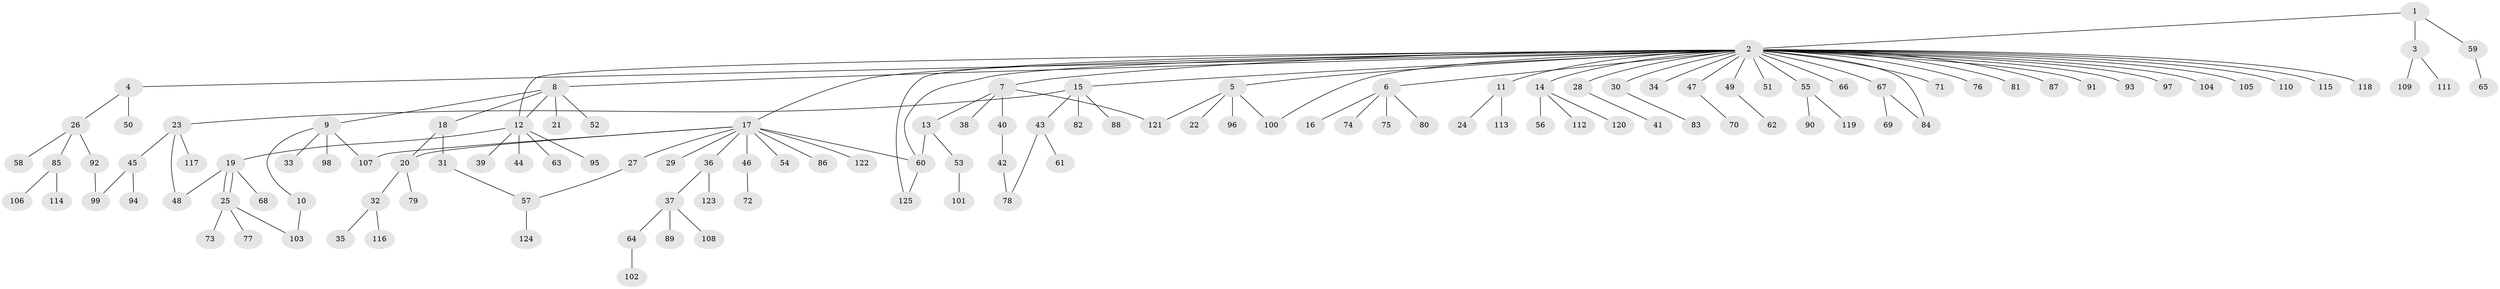 // coarse degree distribution, {4: 0.041666666666666664, 38: 0.010416666666666666, 3: 0.08333333333333333, 5: 0.020833333333333332, 7: 0.010416666666666666, 2: 0.21875, 6: 0.020833333333333332, 11: 0.010416666666666666, 1: 0.5833333333333334}
// Generated by graph-tools (version 1.1) at 2025/23/03/03/25 07:23:48]
// undirected, 125 vertices, 139 edges
graph export_dot {
graph [start="1"]
  node [color=gray90,style=filled];
  1;
  2;
  3;
  4;
  5;
  6;
  7;
  8;
  9;
  10;
  11;
  12;
  13;
  14;
  15;
  16;
  17;
  18;
  19;
  20;
  21;
  22;
  23;
  24;
  25;
  26;
  27;
  28;
  29;
  30;
  31;
  32;
  33;
  34;
  35;
  36;
  37;
  38;
  39;
  40;
  41;
  42;
  43;
  44;
  45;
  46;
  47;
  48;
  49;
  50;
  51;
  52;
  53;
  54;
  55;
  56;
  57;
  58;
  59;
  60;
  61;
  62;
  63;
  64;
  65;
  66;
  67;
  68;
  69;
  70;
  71;
  72;
  73;
  74;
  75;
  76;
  77;
  78;
  79;
  80;
  81;
  82;
  83;
  84;
  85;
  86;
  87;
  88;
  89;
  90;
  91;
  92;
  93;
  94;
  95;
  96;
  97;
  98;
  99;
  100;
  101;
  102;
  103;
  104;
  105;
  106;
  107;
  108;
  109;
  110;
  111;
  112;
  113;
  114;
  115;
  116;
  117;
  118;
  119;
  120;
  121;
  122;
  123;
  124;
  125;
  1 -- 2;
  1 -- 3;
  1 -- 59;
  2 -- 4;
  2 -- 5;
  2 -- 6;
  2 -- 7;
  2 -- 8;
  2 -- 11;
  2 -- 12;
  2 -- 14;
  2 -- 15;
  2 -- 17;
  2 -- 28;
  2 -- 30;
  2 -- 34;
  2 -- 47;
  2 -- 49;
  2 -- 51;
  2 -- 55;
  2 -- 60;
  2 -- 66;
  2 -- 67;
  2 -- 71;
  2 -- 76;
  2 -- 81;
  2 -- 84;
  2 -- 87;
  2 -- 91;
  2 -- 93;
  2 -- 97;
  2 -- 100;
  2 -- 104;
  2 -- 105;
  2 -- 110;
  2 -- 115;
  2 -- 118;
  2 -- 125;
  3 -- 109;
  3 -- 111;
  4 -- 26;
  4 -- 50;
  5 -- 22;
  5 -- 96;
  5 -- 100;
  5 -- 121;
  6 -- 16;
  6 -- 74;
  6 -- 75;
  6 -- 80;
  7 -- 13;
  7 -- 38;
  7 -- 40;
  7 -- 121;
  8 -- 9;
  8 -- 12;
  8 -- 18;
  8 -- 21;
  8 -- 52;
  9 -- 10;
  9 -- 33;
  9 -- 98;
  9 -- 107;
  10 -- 103;
  11 -- 24;
  11 -- 113;
  12 -- 19;
  12 -- 39;
  12 -- 44;
  12 -- 63;
  12 -- 95;
  13 -- 53;
  13 -- 60;
  14 -- 56;
  14 -- 112;
  14 -- 120;
  15 -- 23;
  15 -- 43;
  15 -- 82;
  15 -- 88;
  17 -- 20;
  17 -- 27;
  17 -- 29;
  17 -- 36;
  17 -- 46;
  17 -- 54;
  17 -- 60;
  17 -- 86;
  17 -- 107;
  17 -- 122;
  18 -- 20;
  18 -- 31;
  19 -- 25;
  19 -- 25;
  19 -- 48;
  19 -- 68;
  20 -- 32;
  20 -- 79;
  23 -- 45;
  23 -- 48;
  23 -- 117;
  25 -- 73;
  25 -- 77;
  25 -- 103;
  26 -- 58;
  26 -- 85;
  26 -- 92;
  27 -- 57;
  28 -- 41;
  30 -- 83;
  31 -- 57;
  32 -- 35;
  32 -- 116;
  36 -- 37;
  36 -- 123;
  37 -- 64;
  37 -- 89;
  37 -- 108;
  40 -- 42;
  42 -- 78;
  43 -- 61;
  43 -- 78;
  45 -- 94;
  45 -- 99;
  46 -- 72;
  47 -- 70;
  49 -- 62;
  53 -- 101;
  55 -- 90;
  55 -- 119;
  57 -- 124;
  59 -- 65;
  60 -- 125;
  64 -- 102;
  67 -- 69;
  67 -- 84;
  85 -- 106;
  85 -- 114;
  92 -- 99;
}
